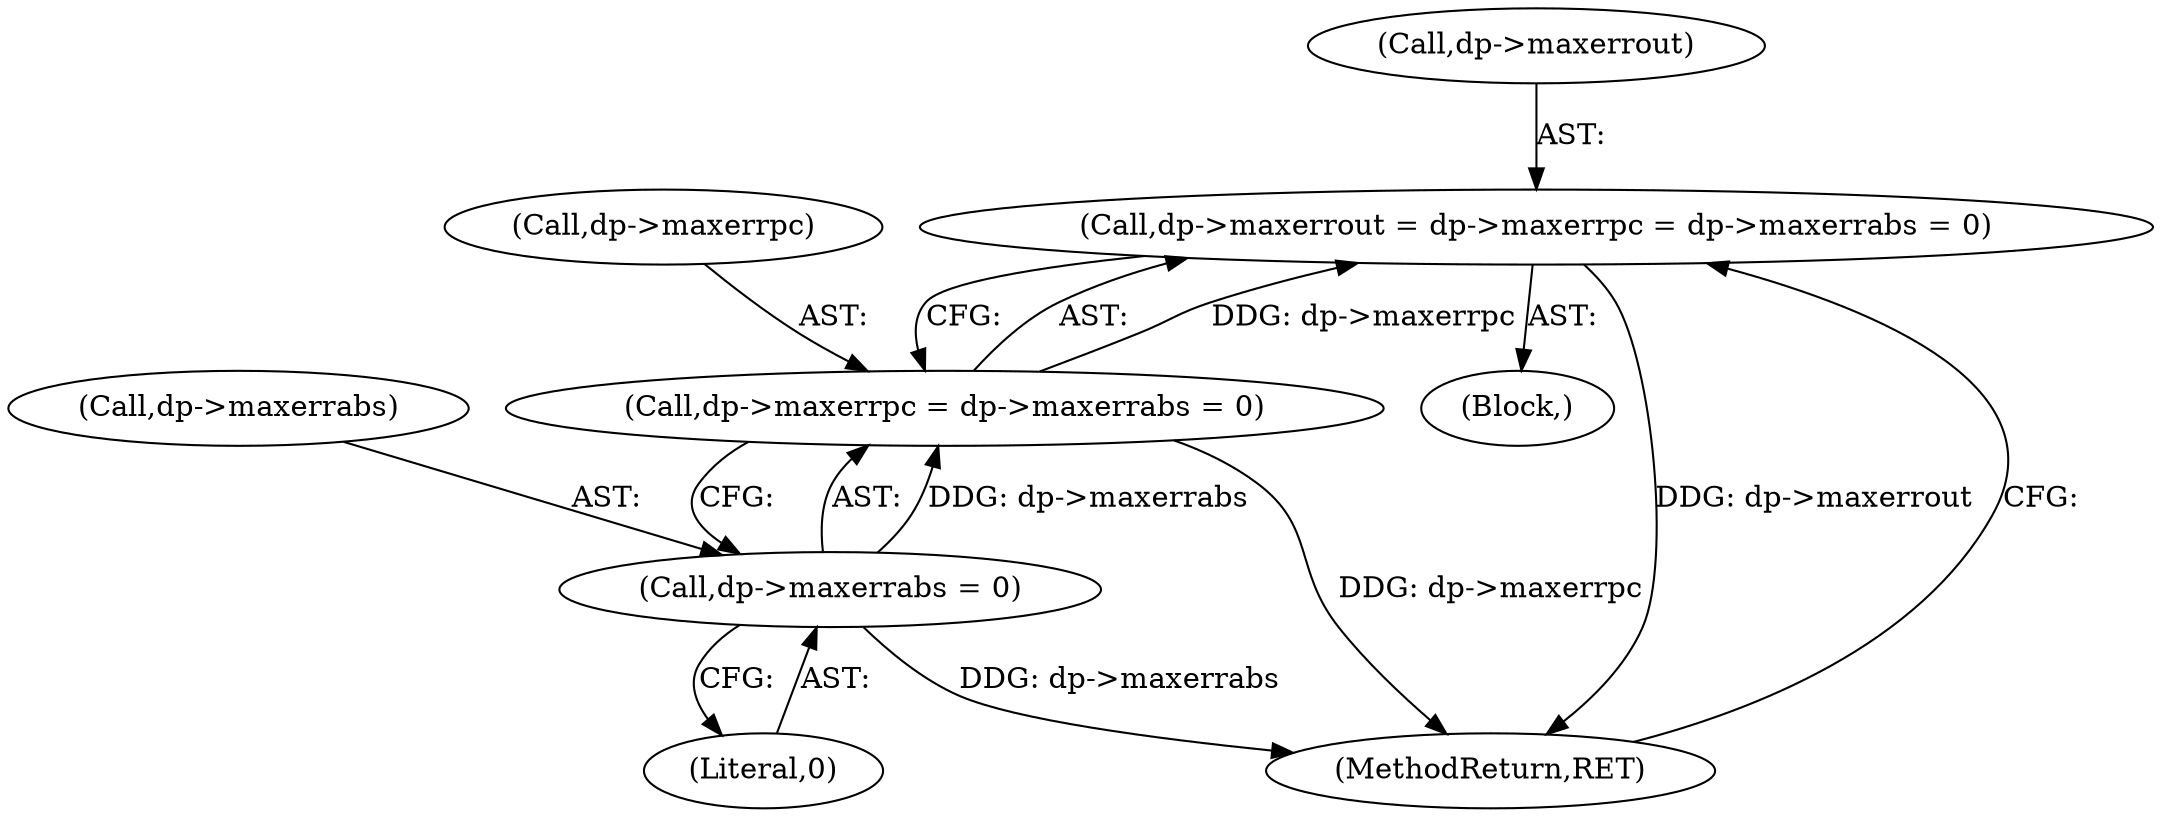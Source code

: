 digraph "0_Android_9d4853418ab2f754c2b63e091c29c5529b8b86ca_45@pointer" {
"1000205" [label="(Call,dp->maxerrout = dp->maxerrpc = dp->maxerrabs = 0)"];
"1000209" [label="(Call,dp->maxerrpc = dp->maxerrabs = 0)"];
"1000213" [label="(Call,dp->maxerrabs = 0)"];
"1000209" [label="(Call,dp->maxerrpc = dp->maxerrabs = 0)"];
"1000205" [label="(Call,dp->maxerrout = dp->maxerrpc = dp->maxerrabs = 0)"];
"1000117" [label="(Block,)"];
"1000213" [label="(Call,dp->maxerrabs = 0)"];
"1000218" [label="(MethodReturn,RET)"];
"1000214" [label="(Call,dp->maxerrabs)"];
"1000217" [label="(Literal,0)"];
"1000206" [label="(Call,dp->maxerrout)"];
"1000210" [label="(Call,dp->maxerrpc)"];
"1000205" -> "1000117"  [label="AST: "];
"1000205" -> "1000209"  [label="CFG: "];
"1000206" -> "1000205"  [label="AST: "];
"1000209" -> "1000205"  [label="AST: "];
"1000218" -> "1000205"  [label="CFG: "];
"1000205" -> "1000218"  [label="DDG: dp->maxerrout"];
"1000209" -> "1000205"  [label="DDG: dp->maxerrpc"];
"1000209" -> "1000213"  [label="CFG: "];
"1000210" -> "1000209"  [label="AST: "];
"1000213" -> "1000209"  [label="AST: "];
"1000209" -> "1000218"  [label="DDG: dp->maxerrpc"];
"1000213" -> "1000209"  [label="DDG: dp->maxerrabs"];
"1000213" -> "1000217"  [label="CFG: "];
"1000214" -> "1000213"  [label="AST: "];
"1000217" -> "1000213"  [label="AST: "];
"1000213" -> "1000218"  [label="DDG: dp->maxerrabs"];
}
